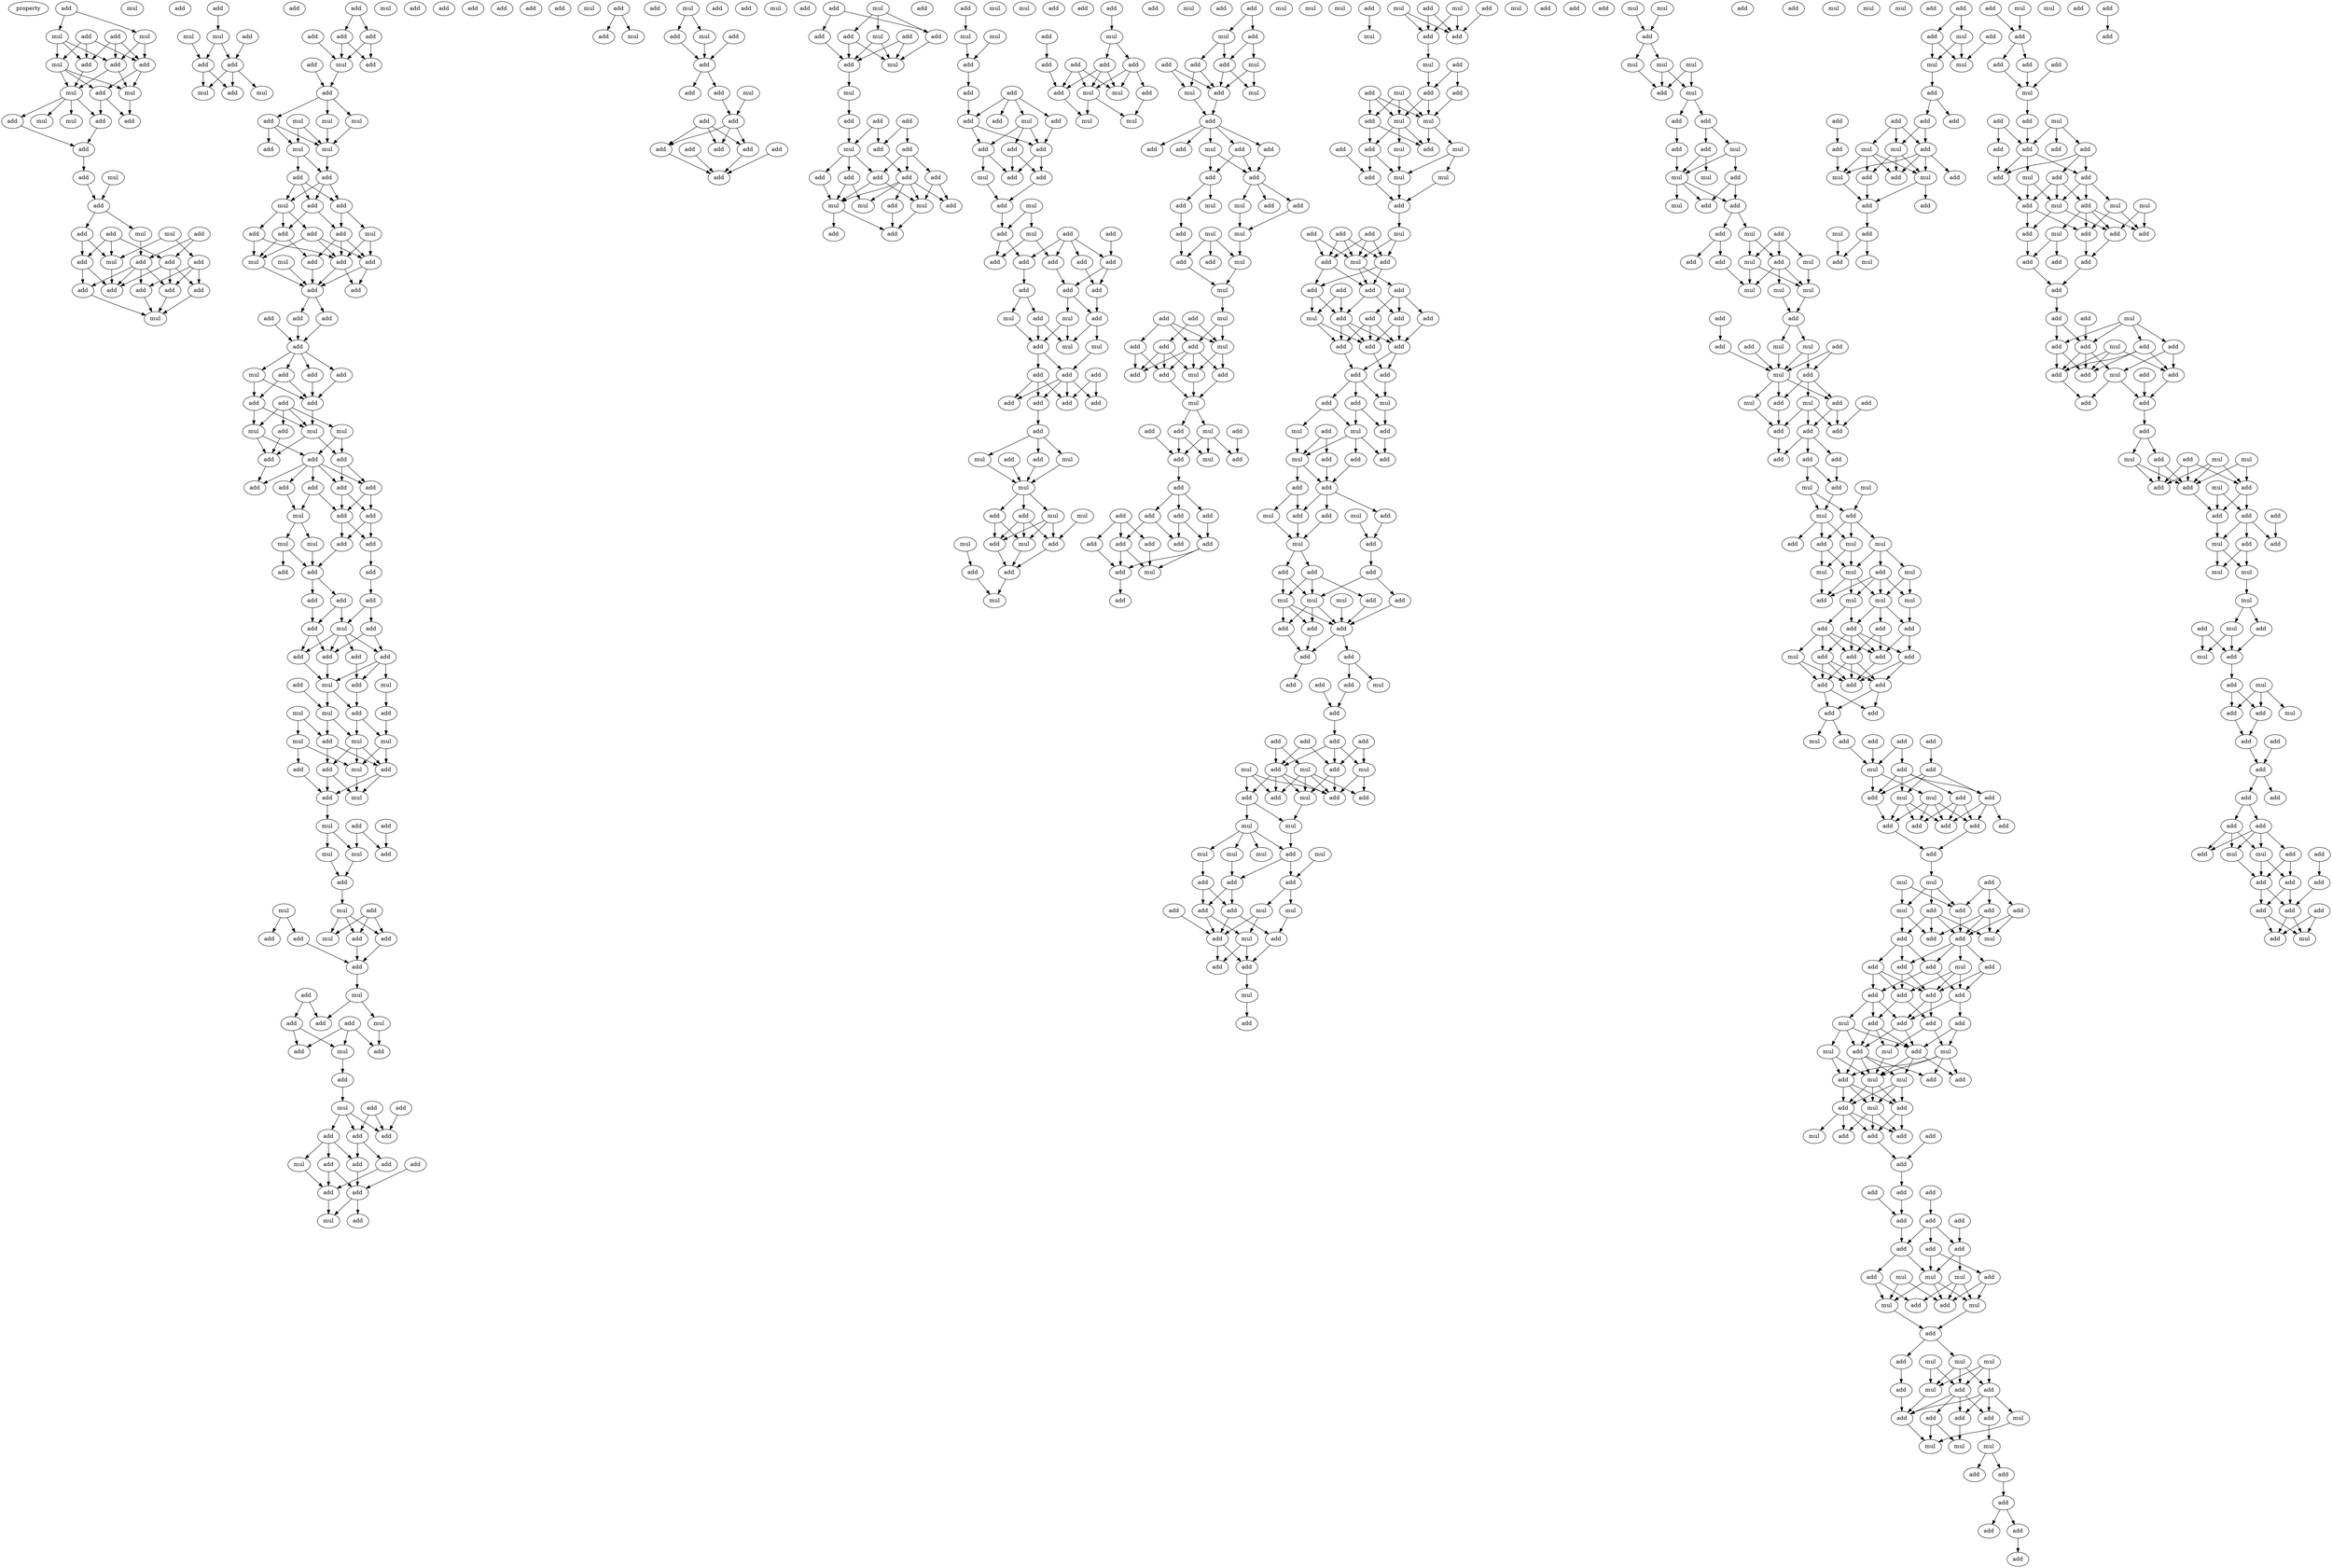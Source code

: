 digraph {
    node [fontcolor=black]
    property [mul=2,lf=1.1]
    0 [ label = add ];
    1 [ label = add ];
    2 [ label = add ];
    3 [ label = mul ];
    4 [ label = mul ];
    5 [ label = mul ];
    6 [ label = add ];
    7 [ label = add ];
    8 [ label = add ];
    9 [ label = mul ];
    10 [ label = add ];
    11 [ label = mul ];
    12 [ label = add ];
    13 [ label = add ];
    14 [ label = mul ];
    15 [ label = add ];
    16 [ label = mul ];
    17 [ label = add ];
    18 [ label = mul ];
    19 [ label = add ];
    20 [ label = mul ];
    21 [ label = add ];
    22 [ label = add ];
    23 [ label = mul ];
    24 [ label = mul ];
    25 [ label = add ];
    26 [ label = add ];
    27 [ label = add ];
    28 [ label = add ];
    29 [ label = add ];
    30 [ label = mul ];
    31 [ label = add ];
    32 [ label = add ];
    33 [ label = add ];
    34 [ label = add ];
    35 [ label = add ];
    36 [ label = add ];
    37 [ label = mul ];
    38 [ label = add ];
    39 [ label = add ];
    40 [ label = add ];
    41 [ label = add ];
    42 [ label = mul ];
    43 [ label = mul ];
    44 [ label = add ];
    45 [ label = add ];
    46 [ label = mul ];
    47 [ label = add ];
    48 [ label = mul ];
    49 [ label = add ];
    50 [ label = add ];
    51 [ label = add ];
    52 [ label = add ];
    53 [ label = mul ];
    54 [ label = add ];
    55 [ label = add ];
    56 [ label = add ];
    57 [ label = add ];
    58 [ label = mul ];
    59 [ label = mul ];
    60 [ label = mul ];
    61 [ label = mul ];
    62 [ label = mul ];
    63 [ label = add ];
    64 [ label = add ];
    65 [ label = add ];
    66 [ label = add ];
    67 [ label = mul ];
    68 [ label = add ];
    69 [ label = mul ];
    70 [ label = add ];
    71 [ label = add ];
    72 [ label = add ];
    73 [ label = add ];
    74 [ label = mul ];
    75 [ label = mul ];
    76 [ label = add ];
    77 [ label = add ];
    78 [ label = add ];
    79 [ label = add ];
    80 [ label = add ];
    81 [ label = mul ];
    82 [ label = add ];
    83 [ label = add ];
    84 [ label = add ];
    85 [ label = add ];
    86 [ label = add ];
    87 [ label = add ];
    88 [ label = add ];
    89 [ label = add ];
    90 [ label = mul ];
    91 [ label = add ];
    92 [ label = add ];
    93 [ label = add ];
    94 [ label = mul ];
    95 [ label = mul ];
    96 [ label = mul ];
    97 [ label = add ];
    98 [ label = add ];
    99 [ label = add ];
    100 [ label = add ];
    101 [ label = add ];
    102 [ label = add ];
    103 [ label = add ];
    104 [ label = add ];
    105 [ label = add ];
    106 [ label = add ];
    107 [ label = add ];
    108 [ label = add ];
    109 [ label = mul ];
    110 [ label = add ];
    111 [ label = mul ];
    112 [ label = mul ];
    113 [ label = add ];
    114 [ label = add ];
    115 [ label = add ];
    116 [ label = add ];
    117 [ label = add ];
    118 [ label = add ];
    119 [ label = add ];
    120 [ label = add ];
    121 [ label = mul ];
    122 [ label = add ];
    123 [ label = add ];
    124 [ label = add ];
    125 [ label = add ];
    126 [ label = add ];
    127 [ label = mul ];
    128 [ label = add ];
    129 [ label = mul ];
    130 [ label = add ];
    131 [ label = add ];
    132 [ label = mul ];
    133 [ label = add ];
    134 [ label = mul ];
    135 [ label = mul ];
    136 [ label = add ];
    137 [ label = mul ];
    138 [ label = mul ];
    139 [ label = mul ];
    140 [ label = add ];
    141 [ label = add ];
    142 [ label = add ];
    143 [ label = mul ];
    144 [ label = add ];
    145 [ label = add ];
    146 [ label = mul ];
    147 [ label = add ];
    148 [ label = add ];
    149 [ label = mul ];
    150 [ label = mul ];
    151 [ label = add ];
    152 [ label = add ];
    153 [ label = add ];
    154 [ label = mul ];
    155 [ label = mul ];
    156 [ label = add ];
    157 [ label = add ];
    158 [ label = add ];
    159 [ label = add ];
    160 [ label = mul ];
    161 [ label = add ];
    162 [ label = add ];
    163 [ label = mul ];
    164 [ label = add ];
    165 [ label = add ];
    166 [ label = mul ];
    167 [ label = add ];
    168 [ label = add ];
    169 [ label = add ];
    170 [ label = mul ];
    171 [ label = add ];
    172 [ label = add ];
    173 [ label = add ];
    174 [ label = mul ];
    175 [ label = add ];
    176 [ label = add ];
    177 [ label = add ];
    178 [ label = add ];
    179 [ label = add ];
    180 [ label = add ];
    181 [ label = add ];
    182 [ label = mul ];
    183 [ label = add ];
    184 [ label = add ];
    185 [ label = add ];
    186 [ label = add ];
    187 [ label = add ];
    188 [ label = add ];
    189 [ label = mul ];
    190 [ label = mul ];
    191 [ label = add ];
    192 [ label = add ];
    193 [ label = add ];
    194 [ label = mul ];
    195 [ label = mul ];
    196 [ label = mul ];
    197 [ label = add ];
    198 [ label = add ];
    199 [ label = add ];
    200 [ label = add ];
    201 [ label = add ];
    202 [ label = add ];
    203 [ label = mul ];
    204 [ label = add ];
    205 [ label = mul ];
    206 [ label = add ];
    207 [ label = add ];
    208 [ label = add ];
    209 [ label = add ];
    210 [ label = add ];
    211 [ label = add ];
    212 [ label = add ];
    213 [ label = add ];
    214 [ label = add ];
    215 [ label = mul ];
    216 [ label = add ];
    217 [ label = add ];
    218 [ label = mul ];
    219 [ label = add ];
    220 [ label = add ];
    221 [ label = add ];
    222 [ label = add ];
    223 [ label = mul ];
    224 [ label = add ];
    225 [ label = mul ];
    226 [ label = add ];
    227 [ label = add ];
    228 [ label = add ];
    229 [ label = add ];
    230 [ label = mul ];
    231 [ label = add ];
    232 [ label = add ];
    233 [ label = add ];
    234 [ label = add ];
    235 [ label = add ];
    236 [ label = add ];
    237 [ label = add ];
    238 [ label = add ];
    239 [ label = mul ];
    240 [ label = mul ];
    241 [ label = mul ];
    242 [ label = add ];
    243 [ label = add ];
    244 [ label = add ];
    245 [ label = mul ];
    246 [ label = mul ];
    247 [ label = add ];
    248 [ label = add ];
    249 [ label = add ];
    250 [ label = add ];
    251 [ label = mul ];
    252 [ label = add ];
    253 [ label = add ];
    254 [ label = add ];
    255 [ label = add ];
    256 [ label = add ];
    257 [ label = add ];
    258 [ label = add ];
    259 [ label = mul ];
    260 [ label = mul ];
    261 [ label = add ];
    262 [ label = mul ];
    263 [ label = add ];
    264 [ label = add ];
    265 [ label = add ];
    266 [ label = mul ];
    267 [ label = add ];
    268 [ label = add ];
    269 [ label = add ];
    270 [ label = add ];
    271 [ label = add ];
    272 [ label = add ];
    273 [ label = add ];
    274 [ label = add ];
    275 [ label = add ];
    276 [ label = mul ];
    277 [ label = mul ];
    278 [ label = add ];
    279 [ label = mul ];
    280 [ label = mul ];
    281 [ label = add ];
    282 [ label = mul ];
    283 [ label = add ];
    284 [ label = add ];
    285 [ label = add ];
    286 [ label = add ];
    287 [ label = add ];
    288 [ label = add ];
    289 [ label = add ];
    290 [ label = add ];
    291 [ label = mul ];
    292 [ label = add ];
    293 [ label = add ];
    294 [ label = add ];
    295 [ label = mul ];
    296 [ label = mul ];
    297 [ label = add ];
    298 [ label = add ];
    299 [ label = add ];
    300 [ label = mul ];
    301 [ label = mul ];
    302 [ label = add ];
    303 [ label = mul ];
    304 [ label = mul ];
    305 [ label = add ];
    306 [ label = add ];
    307 [ label = add ];
    308 [ label = mul ];
    309 [ label = add ];
    310 [ label = add ];
    311 [ label = mul ];
    312 [ label = add ];
    313 [ label = add ];
    314 [ label = mul ];
    315 [ label = add ];
    316 [ label = add ];
    317 [ label = add ];
    318 [ label = add ];
    319 [ label = mul ];
    320 [ label = mul ];
    321 [ label = add ];
    322 [ label = mul ];
    323 [ label = mul ];
    324 [ label = add ];
    325 [ label = add ];
    326 [ label = mul ];
    327 [ label = add ];
    328 [ label = add ];
    329 [ label = add ];
    330 [ label = mul ];
    331 [ label = add ];
    332 [ label = mul ];
    333 [ label = mul ];
    334 [ label = add ];
    335 [ label = add ];
    336 [ label = add ];
    337 [ label = add ];
    338 [ label = add ];
    339 [ label = mul ];
    340 [ label = add ];
    341 [ label = add ];
    342 [ label = add ];
    343 [ label = mul ];
    344 [ label = mul ];
    345 [ label = add ];
    346 [ label = add ];
    347 [ label = add ];
    348 [ label = mul ];
    349 [ label = mul ];
    350 [ label = add ];
    351 [ label = add ];
    352 [ label = add ];
    353 [ label = mul ];
    354 [ label = mul ];
    355 [ label = mul ];
    356 [ label = add ];
    357 [ label = mul ];
    358 [ label = add ];
    359 [ label = mul ];
    360 [ label = add ];
    361 [ label = add ];
    362 [ label = add ];
    363 [ label = mul ];
    364 [ label = add ];
    365 [ label = add ];
    366 [ label = add ];
    367 [ label = mul ];
    368 [ label = add ];
    369 [ label = mul ];
    370 [ label = add ];
    371 [ label = add ];
    372 [ label = mul ];
    373 [ label = mul ];
    374 [ label = add ];
    375 [ label = add ];
    376 [ label = add ];
    377 [ label = add ];
    378 [ label = add ];
    379 [ label = add ];
    380 [ label = add ];
    381 [ label = add ];
    382 [ label = add ];
    383 [ label = add ];
    384 [ label = add ];
    385 [ label = add ];
    386 [ label = add ];
    387 [ label = mul ];
    388 [ label = add ];
    389 [ label = mul ];
    390 [ label = add ];
    391 [ label = mul ];
    392 [ label = add ];
    393 [ label = mul ];
    394 [ label = add ];
    395 [ label = mul ];
    396 [ label = add ];
    397 [ label = mul ];
    398 [ label = add ];
    399 [ label = add ];
    400 [ label = mul ];
    401 [ label = add ];
    402 [ label = add ];
    403 [ label = add ];
    404 [ label = mul ];
    405 [ label = add ];
    406 [ label = add ];
    407 [ label = mul ];
    408 [ label = mul ];
    409 [ label = mul ];
    410 [ label = add ];
    411 [ label = mul ];
    412 [ label = add ];
    413 [ label = add ];
    414 [ label = add ];
    415 [ label = mul ];
    416 [ label = mul ];
    417 [ label = add ];
    418 [ label = add ];
    419 [ label = mul ];
    420 [ label = add ];
    421 [ label = add ];
    422 [ label = add ];
    423 [ label = add ];
    424 [ label = mul ];
    425 [ label = add ];
    426 [ label = add ];
    427 [ label = add ];
    428 [ label = add ];
    429 [ label = add ];
    430 [ label = add ];
    431 [ label = add ];
    432 [ label = mul ];
    433 [ label = add ];
    434 [ label = add ];
    435 [ label = add ];
    436 [ label = add ];
    437 [ label = add ];
    438 [ label = add ];
    439 [ label = add ];
    440 [ label = add ];
    441 [ label = mul ];
    442 [ label = add ];
    443 [ label = mul ];
    444 [ label = mul ];
    445 [ label = add ];
    446 [ label = add ];
    447 [ label = mul ];
    448 [ label = add ];
    449 [ label = add ];
    450 [ label = add ];
    451 [ label = add ];
    452 [ label = add ];
    453 [ label = add ];
    454 [ label = add ];
    455 [ label = mul ];
    456 [ label = mul ];
    457 [ label = add ];
    458 [ label = mul ];
    459 [ label = add ];
    460 [ label = add ];
    461 [ label = add ];
    462 [ label = add ];
    463 [ label = mul ];
    464 [ label = add ];
    465 [ label = mul ];
    466 [ label = mul ];
    467 [ label = add ];
    468 [ label = add ];
    469 [ label = add ];
    470 [ label = add ];
    471 [ label = add ];
    472 [ label = add ];
    473 [ label = add ];
    474 [ label = add ];
    475 [ label = add ];
    476 [ label = mul ];
    477 [ label = add ];
    478 [ label = add ];
    479 [ label = add ];
    480 [ label = add ];
    481 [ label = add ];
    482 [ label = add ];
    483 [ label = mul ];
    484 [ label = mul ];
    485 [ label = add ];
    486 [ label = add ];
    487 [ label = mul ];
    488 [ label = add ];
    489 [ label = add ];
    490 [ label = mul ];
    491 [ label = add ];
    492 [ label = add ];
    493 [ label = mul ];
    494 [ label = mul ];
    495 [ label = mul ];
    496 [ label = mul ];
    497 [ label = mul ];
    498 [ label = add ];
    499 [ label = mul ];
    500 [ label = add ];
    501 [ label = add ];
    502 [ label = add ];
    503 [ label = add ];
    504 [ label = mul ];
    505 [ label = add ];
    506 [ label = add ];
    507 [ label = mul ];
    508 [ label = add ];
    509 [ label = mul ];
    510 [ label = add ];
    511 [ label = add ];
    512 [ label = add ];
    513 [ label = mul ];
    514 [ label = mul ];
    515 [ label = mul ];
    516 [ label = add ];
    517 [ label = add ];
    518 [ label = add ];
    519 [ label = add ];
    520 [ label = mul ];
    521 [ label = mul ];
    522 [ label = mul ];
    523 [ label = add ];
    524 [ label = mul ];
    525 [ label = add ];
    526 [ label = add ];
    527 [ label = add ];
    528 [ label = mul ];
    529 [ label = add ];
    530 [ label = mul ];
    531 [ label = mul ];
    532 [ label = add ];
    533 [ label = add ];
    534 [ label = add ];
    535 [ label = mul ];
    536 [ label = mul ];
    537 [ label = add ];
    538 [ label = add ];
    539 [ label = mul ];
    540 [ label = mul ];
    541 [ label = add ];
    542 [ label = add ];
    543 [ label = add ];
    544 [ label = mul ];
    545 [ label = mul ];
    546 [ label = mul ];
    547 [ label = add ];
    548 [ label = add ];
    549 [ label = add ];
    550 [ label = mul ];
    551 [ label = mul ];
    552 [ label = add ];
    553 [ label = add ];
    554 [ label = mul ];
    555 [ label = add ];
    556 [ label = add ];
    557 [ label = mul ];
    558 [ label = add ];
    559 [ label = mul ];
    560 [ label = add ];
    561 [ label = mul ];
    562 [ label = add ];
    563 [ label = add ];
    564 [ label = add ];
    565 [ label = add ];
    566 [ label = add ];
    567 [ label = add ];
    568 [ label = mul ];
    569 [ label = add ];
    570 [ label = mul ];
    571 [ label = mul ];
    572 [ label = add ];
    573 [ label = mul ];
    574 [ label = mul ];
    575 [ label = add ];
    576 [ label = mul ];
    577 [ label = add ];
    578 [ label = mul ];
    579 [ label = mul ];
    580 [ label = mul ];
    581 [ label = add ];
    582 [ label = mul ];
    583 [ label = mul ];
    584 [ label = add ];
    585 [ label = mul ];
    586 [ label = add ];
    587 [ label = add ];
    588 [ label = add ];
    589 [ label = add ];
    590 [ label = add ];
    591 [ label = add ];
    592 [ label = add ];
    593 [ label = mul ];
    594 [ label = add ];
    595 [ label = add ];
    596 [ label = add ];
    597 [ label = add ];
    598 [ label = add ];
    599 [ label = add ];
    600 [ label = add ];
    601 [ label = add ];
    602 [ label = mul ];
    603 [ label = add ];
    604 [ label = add ];
    605 [ label = add ];
    606 [ label = mul ];
    607 [ label = add ];
    608 [ label = mul ];
    609 [ label = mul ];
    610 [ label = add ];
    611 [ label = add ];
    612 [ label = add ];
    613 [ label = add ];
    614 [ label = add ];
    615 [ label = add ];
    616 [ label = add ];
    617 [ label = add ];
    618 [ label = add ];
    619 [ label = mul ];
    620 [ label = add ];
    621 [ label = mul ];
    622 [ label = mul ];
    623 [ label = add ];
    624 [ label = add ];
    625 [ label = add ];
    626 [ label = add ];
    627 [ label = add ];
    628 [ label = add ];
    629 [ label = add ];
    630 [ label = mul ];
    631 [ label = mul ];
    632 [ label = add ];
    633 [ label = add ];
    634 [ label = add ];
    635 [ label = add ];
    636 [ label = add ];
    637 [ label = add ];
    638 [ label = add ];
    639 [ label = add ];
    640 [ label = add ];
    641 [ label = add ];
    642 [ label = mul ];
    643 [ label = add ];
    644 [ label = add ];
    645 [ label = mul ];
    646 [ label = add ];
    647 [ label = add ];
    648 [ label = mul ];
    649 [ label = mul ];
    650 [ label = mul ];
    651 [ label = mul ];
    652 [ label = add ];
    653 [ label = add ];
    654 [ label = add ];
    655 [ label = add ];
    656 [ label = mul ];
    657 [ label = add ];
    658 [ label = add ];
    659 [ label = add ];
    660 [ label = mul ];
    661 [ label = add ];
    662 [ label = add ];
    663 [ label = add ];
    664 [ label = add ];
    665 [ label = add ];
    666 [ label = add ];
    667 [ label = mul ];
    668 [ label = add ];
    669 [ label = add ];
    670 [ label = add ];
    671 [ label = add ];
    672 [ label = add ];
    673 [ label = add ];
    674 [ label = mul ];
    675 [ label = add ];
    676 [ label = mul ];
    677 [ label = mul ];
    678 [ label = add ];
    679 [ label = add ];
    680 [ label = add ];
    681 [ label = mul ];
    682 [ label = mul ];
    683 [ label = add ];
    684 [ label = mul ];
    685 [ label = mul ];
    686 [ label = add ];
    687 [ label = mul ];
    688 [ label = add ];
    689 [ label = add ];
    690 [ label = add ];
    691 [ label = mul ];
    692 [ label = mul ];
    693 [ label = add ];
    694 [ label = add ];
    695 [ label = add ];
    696 [ label = add ];
    697 [ label = mul ];
    698 [ label = mul ];
    699 [ label = mul ];
    700 [ label = add ];
    701 [ label = add ];
    702 [ label = add ];
    703 [ label = add ];
    704 [ label = add ];
    705 [ label = add ];
    706 [ label = add ];
    707 [ label = add ];
    708 [ label = add ];
    709 [ label = add ];
    710 [ label = mul ];
    711 [ label = mul ];
    712 [ label = mul ];
    713 [ label = add ];
    714 [ label = add ];
    715 [ label = add ];
    716 [ label = add ];
    717 [ label = add ];
    718 [ label = mul ];
    719 [ label = add ];
    720 [ label = add ];
    721 [ label = mul ];
    722 [ label = mul ];
    723 [ label = add ];
    724 [ label = add ];
    725 [ label = add ];
    726 [ label = mul ];
    727 [ label = add ];
    728 [ label = add ];
    729 [ label = add ];
    730 [ label = mul ];
    731 [ label = add ];
    732 [ label = mul ];
    733 [ label = add ];
    734 [ label = mul ];
    735 [ label = add ];
    736 [ label = add ];
    737 [ label = add ];
    738 [ label = mul ];
    739 [ label = add ];
    740 [ label = mul ];
    741 [ label = add ];
    742 [ label = mul ];
    743 [ label = add ];
    744 [ label = add ];
    745 [ label = add ];
    746 [ label = add ];
    747 [ label = add ];
    748 [ label = add ];
    749 [ label = mul ];
    750 [ label = add ];
    751 [ label = add ];
    752 [ label = mul ];
    753 [ label = add ];
    754 [ label = mul ];
    755 [ label = mul ];
    756 [ label = add ];
    757 [ label = add ];
    758 [ label = add ];
    759 [ label = add ];
    760 [ label = mul ];
    761 [ label = add ];
    762 [ label = add ];
    763 [ label = add ];
    764 [ label = add ];
    765 [ label = add ];
    766 [ label = mul ];
    767 [ label = add ];
    768 [ label = add ];
    769 [ label = mul ];
    770 [ label = add ];
    771 [ label = add ];
    772 [ label = add ];
    773 [ label = add ];
    774 [ label = add ];
    775 [ label = add ];
    776 [ label = add ];
    777 [ label = mul ];
    778 [ label = add ];
    779 [ label = add ];
    780 [ label = add ];
    781 [ label = add ];
    782 [ label = add ];
    783 [ label = mul ];
    784 [ label = add ];
    785 [ label = mul ];
    786 [ label = mul ];
    787 [ label = add ];
    788 [ label = add ];
    789 [ label = mul ];
    790 [ label = add ];
    791 [ label = add ];
    792 [ label = add ];
    793 [ label = add ];
    794 [ label = add ];
    795 [ label = add ];
    796 [ label = mul ];
    797 [ label = mul ];
    798 [ label = mul ];
    799 [ label = mul ];
    800 [ label = add ];
    801 [ label = add ];
    802 [ label = add ];
    803 [ label = mul ];
    804 [ label = add ];
    805 [ label = add ];
    806 [ label = add ];
    807 [ label = mul ];
    808 [ label = add ];
    809 [ label = mul ];
    810 [ label = add ];
    811 [ label = mul ];
    812 [ label = add ];
    813 [ label = add ];
    814 [ label = add ];
    815 [ label = add ];
    816 [ label = add ];
    817 [ label = add ];
    818 [ label = add ];
    819 [ label = add ];
    820 [ label = add ];
    821 [ label = add ];
    822 [ label = mul ];
    823 [ label = mul ];
    824 [ label = add ];
    825 [ label = add ];
    826 [ label = add ];
    827 [ label = add ];
    828 [ label = add ];
    829 [ label = add ];
    830 [ label = add ];
    831 [ label = mul ];
    832 [ label = add ];
    0 -> 3 [ name = 0 ];
    0 -> 4 [ name = 1 ];
    1 -> 5 [ name = 2 ];
    1 -> 7 [ name = 3 ];
    1 -> 8 [ name = 4 ];
    2 -> 6 [ name = 5 ];
    2 -> 7 [ name = 6 ];
    2 -> 8 [ name = 7 ];
    3 -> 5 [ name = 8 ];
    3 -> 6 [ name = 9 ];
    3 -> 7 [ name = 10 ];
    4 -> 6 [ name = 11 ];
    4 -> 8 [ name = 12 ];
    5 -> 9 [ name = 13 ];
    5 -> 10 [ name = 14 ];
    5 -> 11 [ name = 15 ];
    6 -> 9 [ name = 16 ];
    6 -> 11 [ name = 17 ];
    7 -> 9 [ name = 18 ];
    8 -> 10 [ name = 19 ];
    8 -> 11 [ name = 20 ];
    9 -> 12 [ name = 21 ];
    9 -> 13 [ name = 22 ];
    9 -> 14 [ name = 23 ];
    9 -> 16 [ name = 24 ];
    10 -> 13 [ name = 25 ];
    10 -> 15 [ name = 26 ];
    11 -> 15 [ name = 27 ];
    12 -> 17 [ name = 28 ];
    13 -> 17 [ name = 29 ];
    17 -> 19 [ name = 30 ];
    19 -> 21 [ name = 31 ];
    20 -> 21 [ name = 32 ];
    21 -> 22 [ name = 33 ];
    21 -> 23 [ name = 34 ];
    22 -> 27 [ name = 35 ];
    22 -> 30 [ name = 36 ];
    23 -> 29 [ name = 37 ];
    24 -> 30 [ name = 38 ];
    24 -> 31 [ name = 39 ];
    25 -> 28 [ name = 40 ];
    25 -> 29 [ name = 41 ];
    26 -> 27 [ name = 42 ];
    26 -> 28 [ name = 43 ];
    26 -> 30 [ name = 44 ];
    27 -> 34 [ name = 45 ];
    27 -> 36 [ name = 46 ];
    28 -> 33 [ name = 47 ];
    28 -> 35 [ name = 48 ];
    28 -> 36 [ name = 49 ];
    29 -> 32 [ name = 50 ];
    29 -> 34 [ name = 51 ];
    29 -> 35 [ name = 52 ];
    29 -> 36 [ name = 53 ];
    30 -> 36 [ name = 54 ];
    31 -> 32 [ name = 55 ];
    31 -> 33 [ name = 56 ];
    31 -> 35 [ name = 57 ];
    32 -> 37 [ name = 58 ];
    33 -> 37 [ name = 59 ];
    34 -> 37 [ name = 60 ];
    35 -> 37 [ name = 61 ];
    39 -> 42 [ name = 62 ];
    41 -> 45 [ name = 63 ];
    42 -> 44 [ name = 64 ];
    42 -> 45 [ name = 65 ];
    43 -> 44 [ name = 66 ];
    44 -> 47 [ name = 67 ];
    44 -> 48 [ name = 68 ];
    45 -> 46 [ name = 69 ];
    45 -> 47 [ name = 70 ];
    45 -> 48 [ name = 71 ];
    49 -> 50 [ name = 72 ];
    49 -> 51 [ name = 73 ];
    50 -> 53 [ name = 74 ];
    50 -> 54 [ name = 75 ];
    51 -> 53 [ name = 76 ];
    51 -> 54 [ name = 77 ];
    52 -> 53 [ name = 78 ];
    53 -> 56 [ name = 79 ];
    55 -> 56 [ name = 80 ];
    56 -> 57 [ name = 81 ];
    56 -> 58 [ name = 82 ];
    56 -> 59 [ name = 83 ];
    57 -> 61 [ name = 84 ];
    57 -> 62 [ name = 85 ];
    57 -> 63 [ name = 86 ];
    58 -> 61 [ name = 87 ];
    59 -> 61 [ name = 88 ];
    60 -> 61 [ name = 89 ];
    60 -> 62 [ name = 90 ];
    61 -> 65 [ name = 91 ];
    62 -> 64 [ name = 92 ];
    62 -> 65 [ name = 93 ];
    64 -> 66 [ name = 94 ];
    64 -> 67 [ name = 95 ];
    64 -> 68 [ name = 96 ];
    65 -> 66 [ name = 97 ];
    65 -> 67 [ name = 98 ];
    65 -> 68 [ name = 99 ];
    66 -> 69 [ name = 100 ];
    66 -> 70 [ name = 101 ];
    67 -> 71 [ name = 102 ];
    67 -> 72 [ name = 103 ];
    67 -> 73 [ name = 104 ];
    68 -> 70 [ name = 105 ];
    68 -> 71 [ name = 106 ];
    69 -> 76 [ name = 107 ];
    69 -> 78 [ name = 108 ];
    70 -> 76 [ name = 109 ];
    70 -> 77 [ name = 110 ];
    70 -> 78 [ name = 111 ];
    71 -> 74 [ name = 112 ];
    71 -> 77 [ name = 113 ];
    72 -> 74 [ name = 114 ];
    72 -> 76 [ name = 115 ];
    72 -> 78 [ name = 116 ];
    73 -> 74 [ name = 117 ];
    73 -> 76 [ name = 118 ];
    74 -> 79 [ name = 119 ];
    75 -> 79 [ name = 120 ];
    76 -> 79 [ name = 121 ];
    76 -> 80 [ name = 122 ];
    77 -> 79 [ name = 123 ];
    78 -> 79 [ name = 124 ];
    78 -> 80 [ name = 125 ];
    79 -> 83 [ name = 126 ];
    79 -> 84 [ name = 127 ];
    82 -> 85 [ name = 128 ];
    83 -> 85 [ name = 129 ];
    84 -> 85 [ name = 130 ];
    85 -> 86 [ name = 131 ];
    85 -> 88 [ name = 132 ];
    85 -> 89 [ name = 133 ];
    85 -> 90 [ name = 134 ];
    86 -> 91 [ name = 135 ];
    88 -> 91 [ name = 136 ];
    88 -> 92 [ name = 137 ];
    89 -> 91 [ name = 138 ];
    90 -> 91 [ name = 139 ];
    90 -> 92 [ name = 140 ];
    91 -> 96 [ name = 141 ];
    92 -> 95 [ name = 142 ];
    92 -> 96 [ name = 143 ];
    93 -> 94 [ name = 144 ];
    93 -> 95 [ name = 145 ];
    93 -> 96 [ name = 146 ];
    93 -> 97 [ name = 147 ];
    94 -> 98 [ name = 148 ];
    94 -> 100 [ name = 149 ];
    95 -> 98 [ name = 150 ];
    95 -> 101 [ name = 151 ];
    96 -> 100 [ name = 152 ];
    96 -> 101 [ name = 153 ];
    97 -> 101 [ name = 154 ];
    98 -> 102 [ name = 155 ];
    98 -> 103 [ name = 156 ];
    98 -> 104 [ name = 157 ];
    98 -> 105 [ name = 158 ];
    98 -> 106 [ name = 159 ];
    100 -> 105 [ name = 160 ];
    100 -> 106 [ name = 161 ];
    101 -> 104 [ name = 162 ];
    102 -> 108 [ name = 163 ];
    102 -> 109 [ name = 164 ];
    103 -> 109 [ name = 165 ];
    105 -> 107 [ name = 166 ];
    105 -> 108 [ name = 167 ];
    106 -> 107 [ name = 168 ];
    106 -> 108 [ name = 169 ];
    107 -> 110 [ name = 170 ];
    107 -> 113 [ name = 171 ];
    108 -> 110 [ name = 172 ];
    108 -> 113 [ name = 173 ];
    109 -> 111 [ name = 174 ];
    109 -> 112 [ name = 175 ];
    110 -> 114 [ name = 176 ];
    111 -> 115 [ name = 177 ];
    111 -> 116 [ name = 178 ];
    112 -> 115 [ name = 179 ];
    113 -> 115 [ name = 180 ];
    114 -> 119 [ name = 181 ];
    115 -> 117 [ name = 182 ];
    115 -> 118 [ name = 183 ];
    117 -> 121 [ name = 184 ];
    117 -> 122 [ name = 185 ];
    118 -> 122 [ name = 186 ];
    119 -> 120 [ name = 187 ];
    119 -> 121 [ name = 188 ];
    120 -> 123 [ name = 189 ];
    120 -> 126 [ name = 190 ];
    121 -> 123 [ name = 191 ];
    121 -> 124 [ name = 192 ];
    121 -> 125 [ name = 193 ];
    121 -> 126 [ name = 194 ];
    122 -> 125 [ name = 195 ];
    122 -> 126 [ name = 196 ];
    123 -> 127 [ name = 197 ];
    123 -> 129 [ name = 198 ];
    123 -> 130 [ name = 199 ];
    124 -> 130 [ name = 200 ];
    125 -> 127 [ name = 201 ];
    126 -> 127 [ name = 202 ];
    127 -> 132 [ name = 203 ];
    127 -> 133 [ name = 204 ];
    128 -> 132 [ name = 205 ];
    129 -> 131 [ name = 206 ];
    130 -> 133 [ name = 207 ];
    131 -> 137 [ name = 208 ];
    132 -> 136 [ name = 209 ];
    132 -> 138 [ name = 210 ];
    133 -> 137 [ name = 211 ];
    133 -> 138 [ name = 212 ];
    134 -> 135 [ name = 213 ];
    134 -> 136 [ name = 214 ];
    135 -> 139 [ name = 215 ];
    135 -> 141 [ name = 216 ];
    136 -> 140 [ name = 217 ];
    136 -> 142 [ name = 218 ];
    137 -> 139 [ name = 219 ];
    137 -> 142 [ name = 220 ];
    138 -> 139 [ name = 221 ];
    138 -> 140 [ name = 222 ];
    138 -> 142 [ name = 223 ];
    139 -> 143 [ name = 224 ];
    140 -> 143 [ name = 225 ];
    140 -> 144 [ name = 226 ];
    141 -> 144 [ name = 227 ];
    142 -> 143 [ name = 228 ];
    142 -> 144 [ name = 229 ];
    144 -> 146 [ name = 230 ];
    145 -> 150 [ name = 231 ];
    145 -> 151 [ name = 232 ];
    146 -> 149 [ name = 233 ];
    146 -> 150 [ name = 234 ];
    147 -> 151 [ name = 235 ];
    149 -> 152 [ name = 236 ];
    150 -> 152 [ name = 237 ];
    152 -> 154 [ name = 238 ];
    153 -> 156 [ name = 239 ];
    153 -> 158 [ name = 240 ];
    153 -> 160 [ name = 241 ];
    154 -> 156 [ name = 242 ];
    154 -> 158 [ name = 243 ];
    154 -> 160 [ name = 244 ];
    155 -> 157 [ name = 245 ];
    155 -> 159 [ name = 246 ];
    156 -> 161 [ name = 247 ];
    158 -> 161 [ name = 248 ];
    159 -> 161 [ name = 249 ];
    161 -> 163 [ name = 250 ];
    162 -> 164 [ name = 251 ];
    162 -> 167 [ name = 252 ];
    163 -> 164 [ name = 253 ];
    163 -> 166 [ name = 254 ];
    165 -> 168 [ name = 255 ];
    165 -> 169 [ name = 256 ];
    165 -> 170 [ name = 257 ];
    166 -> 169 [ name = 258 ];
    167 -> 168 [ name = 259 ];
    167 -> 170 [ name = 260 ];
    170 -> 171 [ name = 261 ];
    171 -> 174 [ name = 262 ];
    172 -> 176 [ name = 263 ];
    172 -> 177 [ name = 264 ];
    173 -> 176 [ name = 265 ];
    174 -> 175 [ name = 266 ];
    174 -> 176 [ name = 267 ];
    174 -> 177 [ name = 268 ];
    175 -> 179 [ name = 269 ];
    175 -> 180 [ name = 270 ];
    175 -> 182 [ name = 271 ];
    177 -> 178 [ name = 272 ];
    177 -> 180 [ name = 273 ];
    178 -> 183 [ name = 274 ];
    179 -> 183 [ name = 275 ];
    179 -> 184 [ name = 276 ];
    180 -> 184 [ name = 277 ];
    181 -> 184 [ name = 278 ];
    182 -> 183 [ name = 279 ];
    183 -> 189 [ name = 280 ];
    184 -> 188 [ name = 281 ];
    184 -> 189 [ name = 282 ];
    191 -> 193 [ name = 283 ];
    191 -> 194 [ name = 284 ];
    195 -> 196 [ name = 285 ];
    195 -> 198 [ name = 286 ];
    196 -> 200 [ name = 287 ];
    198 -> 200 [ name = 288 ];
    199 -> 200 [ name = 289 ];
    200 -> 201 [ name = 290 ];
    200 -> 202 [ name = 291 ];
    202 -> 207 [ name = 292 ];
    203 -> 207 [ name = 293 ];
    206 -> 208 [ name = 294 ];
    206 -> 210 [ name = 295 ];
    206 -> 211 [ name = 296 ];
    207 -> 208 [ name = 297 ];
    207 -> 210 [ name = 298 ];
    207 -> 211 [ name = 299 ];
    208 -> 213 [ name = 300 ];
    209 -> 213 [ name = 301 ];
    211 -> 213 [ name = 302 ];
    212 -> 213 [ name = 303 ];
    215 -> 218 [ name = 304 ];
    215 -> 219 [ name = 305 ];
    215 -> 220 [ name = 306 ];
    216 -> 220 [ name = 307 ];
    216 -> 221 [ name = 308 ];
    217 -> 223 [ name = 309 ];
    217 -> 224 [ name = 310 ];
    218 -> 223 [ name = 311 ];
    218 -> 224 [ name = 312 ];
    219 -> 223 [ name = 313 ];
    219 -> 224 [ name = 314 ];
    220 -> 223 [ name = 315 ];
    221 -> 224 [ name = 316 ];
    224 -> 225 [ name = 317 ];
    225 -> 228 [ name = 318 ];
    226 -> 229 [ name = 319 ];
    226 -> 231 [ name = 320 ];
    227 -> 230 [ name = 321 ];
    227 -> 231 [ name = 322 ];
    228 -> 230 [ name = 323 ];
    229 -> 234 [ name = 324 ];
    229 -> 235 [ name = 325 ];
    229 -> 236 [ name = 326 ];
    230 -> 232 [ name = 327 ];
    230 -> 233 [ name = 328 ];
    230 -> 236 [ name = 329 ];
    231 -> 235 [ name = 330 ];
    232 -> 241 [ name = 331 ];
    233 -> 240 [ name = 332 ];
    233 -> 241 [ name = 333 ];
    234 -> 237 [ name = 334 ];
    234 -> 239 [ name = 335 ];
    235 -> 237 [ name = 336 ];
    235 -> 238 [ name = 337 ];
    235 -> 239 [ name = 338 ];
    235 -> 240 [ name = 339 ];
    235 -> 241 [ name = 340 ];
    236 -> 239 [ name = 341 ];
    236 -> 241 [ name = 342 ];
    238 -> 243 [ name = 343 ];
    239 -> 243 [ name = 344 ];
    241 -> 242 [ name = 345 ];
    241 -> 243 [ name = 346 ];
    244 -> 245 [ name = 347 ];
    245 -> 247 [ name = 348 ];
    246 -> 247 [ name = 349 ];
    247 -> 249 [ name = 350 ];
    248 -> 250 [ name = 351 ];
    248 -> 251 [ name = 352 ];
    248 -> 252 [ name = 353 ];
    248 -> 253 [ name = 354 ];
    249 -> 250 [ name = 355 ];
    250 -> 255 [ name = 356 ];
    250 -> 256 [ name = 357 ];
    251 -> 254 [ name = 358 ];
    251 -> 255 [ name = 359 ];
    251 -> 256 [ name = 360 ];
    253 -> 256 [ name = 361 ];
    254 -> 257 [ name = 362 ];
    254 -> 258 [ name = 363 ];
    255 -> 257 [ name = 364 ];
    255 -> 260 [ name = 365 ];
    256 -> 257 [ name = 366 ];
    256 -> 258 [ name = 367 ];
    258 -> 261 [ name = 368 ];
    260 -> 261 [ name = 369 ];
    261 -> 264 [ name = 370 ];
    262 -> 264 [ name = 371 ];
    262 -> 266 [ name = 372 ];
    263 -> 271 [ name = 373 ];
    264 -> 267 [ name = 374 ];
    264 -> 270 [ name = 375 ];
    265 -> 268 [ name = 376 ];
    265 -> 269 [ name = 377 ];
    265 -> 270 [ name = 378 ];
    265 -> 271 [ name = 379 ];
    266 -> 267 [ name = 380 ];
    266 -> 269 [ name = 381 ];
    268 -> 273 [ name = 382 ];
    269 -> 272 [ name = 383 ];
    270 -> 274 [ name = 384 ];
    271 -> 272 [ name = 385 ];
    271 -> 273 [ name = 386 ];
    272 -> 275 [ name = 387 ];
    272 -> 277 [ name = 388 ];
    273 -> 275 [ name = 389 ];
    274 -> 276 [ name = 390 ];
    274 -> 278 [ name = 391 ];
    275 -> 279 [ name = 392 ];
    275 -> 282 [ name = 393 ];
    276 -> 281 [ name = 394 ];
    277 -> 279 [ name = 395 ];
    277 -> 281 [ name = 396 ];
    278 -> 279 [ name = 397 ];
    278 -> 281 [ name = 398 ];
    281 -> 283 [ name = 399 ];
    281 -> 285 [ name = 400 ];
    282 -> 285 [ name = 401 ];
    283 -> 287 [ name = 402 ];
    283 -> 288 [ name = 403 ];
    283 -> 289 [ name = 404 ];
    284 -> 286 [ name = 405 ];
    284 -> 289 [ name = 406 ];
    285 -> 286 [ name = 407 ];
    285 -> 287 [ name = 408 ];
    285 -> 288 [ name = 409 ];
    285 -> 289 [ name = 410 ];
    288 -> 290 [ name = 411 ];
    290 -> 291 [ name = 412 ];
    290 -> 294 [ name = 413 ];
    290 -> 295 [ name = 414 ];
    291 -> 296 [ name = 415 ];
    292 -> 296 [ name = 416 ];
    294 -> 296 [ name = 417 ];
    295 -> 296 [ name = 418 ];
    296 -> 297 [ name = 419 ];
    296 -> 299 [ name = 420 ];
    296 -> 300 [ name = 421 ];
    297 -> 302 [ name = 422 ];
    297 -> 304 [ name = 423 ];
    299 -> 302 [ name = 424 ];
    299 -> 304 [ name = 425 ];
    299 -> 305 [ name = 426 ];
    300 -> 302 [ name = 427 ];
    300 -> 304 [ name = 428 ];
    300 -> 305 [ name = 429 ];
    301 -> 305 [ name = 430 ];
    302 -> 307 [ name = 431 ];
    303 -> 306 [ name = 432 ];
    304 -> 307 [ name = 433 ];
    305 -> 307 [ name = 434 ];
    306 -> 308 [ name = 435 ];
    307 -> 308 [ name = 436 ];
    309 -> 311 [ name = 437 ];
    311 -> 313 [ name = 438 ];
    311 -> 317 [ name = 439 ];
    312 -> 316 [ name = 440 ];
    313 -> 319 [ name = 441 ];
    313 -> 320 [ name = 442 ];
    313 -> 321 [ name = 443 ];
    315 -> 318 [ name = 444 ];
    315 -> 319 [ name = 445 ];
    315 -> 320 [ name = 446 ];
    316 -> 318 [ name = 447 ];
    317 -> 318 [ name = 448 ];
    317 -> 319 [ name = 449 ];
    317 -> 320 [ name = 450 ];
    318 -> 323 [ name = 451 ];
    320 -> 322 [ name = 452 ];
    320 -> 323 [ name = 453 ];
    321 -> 322 [ name = 454 ];
    325 -> 326 [ name = 455 ];
    325 -> 327 [ name = 456 ];
    326 -> 328 [ name = 457 ];
    326 -> 331 [ name = 458 ];
    327 -> 330 [ name = 459 ];
    327 -> 331 [ name = 460 ];
    328 -> 333 [ name = 461 ];
    328 -> 334 [ name = 462 ];
    329 -> 333 [ name = 463 ];
    329 -> 334 [ name = 464 ];
    330 -> 332 [ name = 465 ];
    330 -> 334 [ name = 466 ];
    331 -> 332 [ name = 467 ];
    331 -> 334 [ name = 468 ];
    333 -> 335 [ name = 469 ];
    334 -> 335 [ name = 470 ];
    335 -> 336 [ name = 471 ];
    335 -> 337 [ name = 472 ];
    335 -> 338 [ name = 473 ];
    335 -> 339 [ name = 474 ];
    335 -> 340 [ name = 475 ];
    338 -> 341 [ name = 476 ];
    338 -> 342 [ name = 477 ];
    339 -> 341 [ name = 478 ];
    339 -> 342 [ name = 479 ];
    340 -> 342 [ name = 480 ];
    341 -> 343 [ name = 481 ];
    341 -> 346 [ name = 482 ];
    342 -> 344 [ name = 483 ];
    342 -> 345 [ name = 484 ];
    342 -> 347 [ name = 485 ];
    344 -> 349 [ name = 486 ];
    346 -> 350 [ name = 487 ];
    347 -> 349 [ name = 488 ];
    348 -> 351 [ name = 489 ];
    348 -> 352 [ name = 490 ];
    348 -> 353 [ name = 491 ];
    349 -> 353 [ name = 492 ];
    350 -> 351 [ name = 493 ];
    351 -> 354 [ name = 494 ];
    353 -> 354 [ name = 495 ];
    354 -> 355 [ name = 496 ];
    355 -> 359 [ name = 497 ];
    355 -> 361 [ name = 498 ];
    356 -> 359 [ name = 499 ];
    356 -> 360 [ name = 500 ];
    358 -> 359 [ name = 501 ];
    358 -> 361 [ name = 502 ];
    358 -> 362 [ name = 503 ];
    359 -> 363 [ name = 504 ];
    359 -> 366 [ name = 505 ];
    360 -> 363 [ name = 506 ];
    360 -> 364 [ name = 507 ];
    360 -> 365 [ name = 508 ];
    361 -> 363 [ name = 509 ];
    361 -> 364 [ name = 510 ];
    361 -> 365 [ name = 511 ];
    361 -> 366 [ name = 512 ];
    362 -> 364 [ name = 513 ];
    362 -> 365 [ name = 514 ];
    363 -> 367 [ name = 515 ];
    364 -> 367 [ name = 516 ];
    366 -> 367 [ name = 517 ];
    367 -> 368 [ name = 518 ];
    367 -> 369 [ name = 519 ];
    368 -> 373 [ name = 520 ];
    368 -> 375 [ name = 521 ];
    369 -> 373 [ name = 522 ];
    369 -> 374 [ name = 523 ];
    369 -> 375 [ name = 524 ];
    370 -> 374 [ name = 525 ];
    371 -> 375 [ name = 526 ];
    375 -> 376 [ name = 527 ];
    376 -> 378 [ name = 528 ];
    376 -> 379 [ name = 529 ];
    376 -> 380 [ name = 530 ];
    377 -> 381 [ name = 531 ];
    377 -> 382 [ name = 532 ];
    377 -> 383 [ name = 533 ];
    378 -> 384 [ name = 534 ];
    379 -> 382 [ name = 535 ];
    379 -> 385 [ name = 536 ];
    380 -> 384 [ name = 537 ];
    380 -> 385 [ name = 538 ];
    381 -> 387 [ name = 539 ];
    382 -> 386 [ name = 540 ];
    382 -> 387 [ name = 541 ];
    383 -> 386 [ name = 542 ];
    384 -> 386 [ name = 543 ];
    384 -> 387 [ name = 544 ];
    386 -> 388 [ name = 545 ];
    390 -> 391 [ name = 546 ];
    392 -> 396 [ name = 547 ];
    392 -> 398 [ name = 548 ];
    393 -> 396 [ name = 549 ];
    393 -> 398 [ name = 550 ];
    394 -> 398 [ name = 551 ];
    395 -> 396 [ name = 552 ];
    395 -> 398 [ name = 553 ];
    396 -> 400 [ name = 554 ];
    399 -> 402 [ name = 555 ];
    399 -> 405 [ name = 556 ];
    400 -> 402 [ name = 557 ];
    402 -> 407 [ name = 558 ];
    402 -> 408 [ name = 559 ];
    403 -> 406 [ name = 560 ];
    403 -> 407 [ name = 561 ];
    403 -> 408 [ name = 562 ];
    404 -> 406 [ name = 563 ];
    404 -> 407 [ name = 564 ];
    404 -> 408 [ name = 565 ];
    405 -> 407 [ name = 566 ];
    406 -> 410 [ name = 567 ];
    406 -> 412 [ name = 568 ];
    407 -> 409 [ name = 569 ];
    407 -> 412 [ name = 570 ];
    408 -> 410 [ name = 571 ];
    408 -> 411 [ name = 572 ];
    408 -> 412 [ name = 573 ];
    409 -> 415 [ name = 574 ];
    409 -> 416 [ name = 575 ];
    410 -> 414 [ name = 576 ];
    410 -> 416 [ name = 577 ];
    411 -> 416 [ name = 578 ];
    413 -> 414 [ name = 579 ];
    414 -> 417 [ name = 580 ];
    415 -> 417 [ name = 581 ];
    416 -> 417 [ name = 582 ];
    417 -> 419 [ name = 583 ];
    418 -> 422 [ name = 584 ];
    418 -> 423 [ name = 585 ];
    418 -> 424 [ name = 586 ];
    419 -> 423 [ name = 587 ];
    419 -> 424 [ name = 588 ];
    420 -> 422 [ name = 589 ];
    420 -> 424 [ name = 590 ];
    421 -> 422 [ name = 591 ];
    421 -> 423 [ name = 592 ];
    421 -> 424 [ name = 593 ];
    422 -> 426 [ name = 594 ];
    422 -> 428 [ name = 595 ];
    423 -> 426 [ name = 596 ];
    423 -> 428 [ name = 597 ];
    424 -> 426 [ name = 598 ];
    424 -> 427 [ name = 599 ];
    425 -> 431 [ name = 600 ];
    425 -> 432 [ name = 601 ];
    426 -> 429 [ name = 602 ];
    426 -> 431 [ name = 603 ];
    427 -> 429 [ name = 604 ];
    427 -> 430 [ name = 605 ];
    427 -> 433 [ name = 606 ];
    428 -> 431 [ name = 607 ];
    428 -> 432 [ name = 608 ];
    429 -> 434 [ name = 609 ];
    429 -> 437 [ name = 610 ];
    430 -> 434 [ name = 611 ];
    431 -> 434 [ name = 612 ];
    431 -> 436 [ name = 613 ];
    431 -> 437 [ name = 614 ];
    432 -> 436 [ name = 615 ];
    432 -> 437 [ name = 616 ];
    433 -> 434 [ name = 617 ];
    433 -> 436 [ name = 618 ];
    433 -> 437 [ name = 619 ];
    434 -> 438 [ name = 620 ];
    434 -> 439 [ name = 621 ];
    436 -> 439 [ name = 622 ];
    437 -> 438 [ name = 623 ];
    438 -> 441 [ name = 624 ];
    439 -> 440 [ name = 625 ];
    439 -> 441 [ name = 626 ];
    439 -> 442 [ name = 627 ];
    440 -> 443 [ name = 628 ];
    440 -> 444 [ name = 629 ];
    441 -> 445 [ name = 630 ];
    442 -> 444 [ name = 631 ];
    442 -> 445 [ name = 632 ];
    443 -> 447 [ name = 633 ];
    444 -> 447 [ name = 634 ];
    444 -> 449 [ name = 635 ];
    444 -> 450 [ name = 636 ];
    445 -> 449 [ name = 637 ];
    446 -> 447 [ name = 638 ];
    446 -> 448 [ name = 639 ];
    447 -> 451 [ name = 640 ];
    447 -> 452 [ name = 641 ];
    448 -> 452 [ name = 642 ];
    450 -> 452 [ name = 643 ];
    451 -> 454 [ name = 644 ];
    451 -> 456 [ name = 645 ];
    452 -> 453 [ name = 646 ];
    452 -> 454 [ name = 647 ];
    452 -> 457 [ name = 648 ];
    453 -> 459 [ name = 649 ];
    454 -> 458 [ name = 650 ];
    455 -> 459 [ name = 651 ];
    456 -> 458 [ name = 652 ];
    457 -> 458 [ name = 653 ];
    458 -> 460 [ name = 654 ];
    458 -> 462 [ name = 655 ];
    459 -> 461 [ name = 656 ];
    460 -> 463 [ name = 657 ];
    460 -> 464 [ name = 658 ];
    460 -> 466 [ name = 659 ];
    461 -> 463 [ name = 660 ];
    461 -> 467 [ name = 661 ];
    462 -> 463 [ name = 662 ];
    462 -> 466 [ name = 663 ];
    463 -> 468 [ name = 664 ];
    463 -> 469 [ name = 665 ];
    463 -> 470 [ name = 666 ];
    464 -> 470 [ name = 667 ];
    465 -> 470 [ name = 668 ];
    466 -> 468 [ name = 669 ];
    466 -> 469 [ name = 670 ];
    466 -> 470 [ name = 671 ];
    467 -> 470 [ name = 672 ];
    468 -> 472 [ name = 673 ];
    469 -> 472 [ name = 674 ];
    470 -> 471 [ name = 675 ];
    470 -> 472 [ name = 676 ];
    471 -> 475 [ name = 677 ];
    471 -> 476 [ name = 678 ];
    472 -> 473 [ name = 679 ];
    474 -> 478 [ name = 680 ];
    475 -> 478 [ name = 681 ];
    478 -> 480 [ name = 682 ];
    479 -> 483 [ name = 683 ];
    479 -> 485 [ name = 684 ];
    480 -> 484 [ name = 685 ];
    480 -> 485 [ name = 686 ];
    480 -> 486 [ name = 687 ];
    481 -> 484 [ name = 688 ];
    481 -> 486 [ name = 689 ];
    482 -> 485 [ name = 690 ];
    482 -> 486 [ name = 691 ];
    483 -> 489 [ name = 692 ];
    483 -> 490 [ name = 693 ];
    483 -> 491 [ name = 694 ];
    483 -> 492 [ name = 695 ];
    484 -> 489 [ name = 696 ];
    484 -> 492 [ name = 697 ];
    485 -> 488 [ name = 698 ];
    485 -> 489 [ name = 699 ];
    485 -> 490 [ name = 700 ];
    485 -> 491 [ name = 701 ];
    486 -> 489 [ name = 702 ];
    486 -> 490 [ name = 703 ];
    487 -> 488 [ name = 704 ];
    487 -> 489 [ name = 705 ];
    487 -> 491 [ name = 706 ];
    488 -> 493 [ name = 707 ];
    488 -> 494 [ name = 708 ];
    490 -> 493 [ name = 709 ];
    493 -> 498 [ name = 710 ];
    494 -> 495 [ name = 711 ];
    494 -> 497 [ name = 712 ];
    494 -> 498 [ name = 713 ];
    494 -> 499 [ name = 714 ];
    495 -> 502 [ name = 715 ];
    496 -> 501 [ name = 716 ];
    498 -> 500 [ name = 717 ];
    498 -> 501 [ name = 718 ];
    499 -> 500 [ name = 719 ];
    500 -> 505 [ name = 720 ];
    500 -> 506 [ name = 721 ];
    501 -> 504 [ name = 722 ];
    501 -> 507 [ name = 723 ];
    502 -> 505 [ name = 724 ];
    502 -> 506 [ name = 725 ];
    503 -> 508 [ name = 726 ];
    504 -> 510 [ name = 727 ];
    505 -> 508 [ name = 728 ];
    505 -> 509 [ name = 729 ];
    506 -> 508 [ name = 730 ];
    506 -> 510 [ name = 731 ];
    507 -> 508 [ name = 732 ];
    507 -> 509 [ name = 733 ];
    508 -> 511 [ name = 734 ];
    508 -> 512 [ name = 735 ];
    509 -> 511 [ name = 736 ];
    509 -> 512 [ name = 737 ];
    510 -> 512 [ name = 738 ];
    512 -> 513 [ name = 739 ];
    513 -> 517 [ name = 740 ];
    514 -> 519 [ name = 741 ];
    515 -> 519 [ name = 742 ];
    519 -> 521 [ name = 743 ];
    519 -> 522 [ name = 744 ];
    520 -> 523 [ name = 745 ];
    520 -> 524 [ name = 746 ];
    521 -> 523 [ name = 747 ];
    522 -> 523 [ name = 748 ];
    522 -> 524 [ name = 749 ];
    524 -> 525 [ name = 750 ];
    524 -> 526 [ name = 751 ];
    525 -> 527 [ name = 752 ];
    526 -> 528 [ name = 753 ];
    526 -> 529 [ name = 754 ];
    527 -> 531 [ name = 755 ];
    528 -> 531 [ name = 756 ];
    528 -> 532 [ name = 757 ];
    529 -> 530 [ name = 758 ];
    529 -> 531 [ name = 759 ];
    531 -> 533 [ name = 760 ];
    531 -> 534 [ name = 761 ];
    531 -> 535 [ name = 762 ];
    532 -> 533 [ name = 763 ];
    532 -> 534 [ name = 764 ];
    534 -> 536 [ name = 765 ];
    534 -> 537 [ name = 766 ];
    536 -> 539 [ name = 767 ];
    536 -> 542 [ name = 768 ];
    537 -> 541 [ name = 769 ];
    537 -> 543 [ name = 770 ];
    538 -> 539 [ name = 771 ];
    538 -> 540 [ name = 772 ];
    538 -> 542 [ name = 773 ];
    539 -> 545 [ name = 774 ];
    539 -> 546 [ name = 775 ];
    540 -> 546 [ name = 776 ];
    542 -> 544 [ name = 777 ];
    542 -> 545 [ name = 778 ];
    542 -> 546 [ name = 779 ];
    543 -> 545 [ name = 780 ];
    544 -> 547 [ name = 781 ];
    546 -> 547 [ name = 782 ];
    547 -> 550 [ name = 783 ];
    547 -> 551 [ name = 784 ];
    548 -> 553 [ name = 785 ];
    549 -> 554 [ name = 786 ];
    549 -> 555 [ name = 787 ];
    550 -> 554 [ name = 788 ];
    550 -> 555 [ name = 789 ];
    551 -> 554 [ name = 790 ];
    552 -> 554 [ name = 791 ];
    553 -> 554 [ name = 792 ];
    554 -> 557 [ name = 793 ];
    554 -> 558 [ name = 794 ];
    554 -> 560 [ name = 795 ];
    555 -> 558 [ name = 796 ];
    555 -> 559 [ name = 797 ];
    555 -> 560 [ name = 798 ];
    556 -> 564 [ name = 799 ];
    557 -> 563 [ name = 800 ];
    558 -> 563 [ name = 801 ];
    559 -> 562 [ name = 802 ];
    559 -> 563 [ name = 803 ];
    559 -> 564 [ name = 804 ];
    560 -> 562 [ name = 805 ];
    560 -> 564 [ name = 806 ];
    562 -> 565 [ name = 807 ];
    562 -> 566 [ name = 808 ];
    562 -> 567 [ name = 809 ];
    563 -> 565 [ name = 810 ];
    566 -> 569 [ name = 811 ];
    567 -> 569 [ name = 812 ];
    567 -> 570 [ name = 813 ];
    568 -> 572 [ name = 814 ];
    569 -> 573 [ name = 815 ];
    570 -> 572 [ name = 816 ];
    570 -> 573 [ name = 817 ];
    572 -> 574 [ name = 818 ];
    572 -> 576 [ name = 819 ];
    572 -> 577 [ name = 820 ];
    573 -> 574 [ name = 821 ];
    573 -> 575 [ name = 822 ];
    573 -> 577 [ name = 823 ];
    574 -> 579 [ name = 824 ];
    574 -> 580 [ name = 825 ];
    576 -> 578 [ name = 826 ];
    576 -> 579 [ name = 827 ];
    576 -> 581 [ name = 828 ];
    577 -> 579 [ name = 829 ];
    577 -> 580 [ name = 830 ];
    578 -> 582 [ name = 831 ];
    578 -> 585 [ name = 832 ];
    579 -> 583 [ name = 833 ];
    579 -> 584 [ name = 834 ];
    579 -> 585 [ name = 835 ];
    580 -> 584 [ name = 836 ];
    581 -> 582 [ name = 837 ];
    581 -> 583 [ name = 838 ];
    581 -> 584 [ name = 839 ];
    581 -> 585 [ name = 840 ];
    582 -> 588 [ name = 841 ];
    583 -> 586 [ name = 842 ];
    583 -> 587 [ name = 843 ];
    585 -> 587 [ name = 844 ];
    585 -> 588 [ name = 845 ];
    585 -> 589 [ name = 846 ];
    586 -> 590 [ name = 847 ];
    586 -> 591 [ name = 848 ];
    586 -> 592 [ name = 849 ];
    586 -> 593 [ name = 850 ];
    587 -> 590 [ name = 851 ];
    587 -> 591 [ name = 852 ];
    587 -> 592 [ name = 853 ];
    587 -> 594 [ name = 854 ];
    588 -> 591 [ name = 855 ];
    588 -> 594 [ name = 856 ];
    589 -> 591 [ name = 857 ];
    589 -> 592 [ name = 858 ];
    590 -> 595 [ name = 859 ];
    590 -> 596 [ name = 860 ];
    590 -> 597 [ name = 861 ];
    591 -> 595 [ name = 862 ];
    592 -> 595 [ name = 863 ];
    592 -> 596 [ name = 864 ];
    592 -> 597 [ name = 865 ];
    593 -> 595 [ name = 866 ];
    593 -> 597 [ name = 867 ];
    594 -> 595 [ name = 868 ];
    594 -> 596 [ name = 869 ];
    596 -> 598 [ name = 870 ];
    596 -> 599 [ name = 871 ];
    597 -> 598 [ name = 872 ];
    597 -> 599 [ name = 873 ];
    599 -> 602 [ name = 874 ];
    599 -> 604 [ name = 875 ];
    600 -> 606 [ name = 876 ];
    601 -> 605 [ name = 877 ];
    601 -> 606 [ name = 878 ];
    603 -> 607 [ name = 879 ];
    604 -> 606 [ name = 880 ];
    605 -> 609 [ name = 881 ];
    605 -> 610 [ name = 882 ];
    605 -> 611 [ name = 883 ];
    605 -> 612 [ name = 884 ];
    606 -> 608 [ name = 885 ];
    606 -> 611 [ name = 886 ];
    607 -> 609 [ name = 887 ];
    607 -> 611 [ name = 888 ];
    607 -> 612 [ name = 889 ];
    608 -> 613 [ name = 890 ];
    608 -> 614 [ name = 891 ];
    608 -> 615 [ name = 892 ];
    608 -> 616 [ name = 893 ];
    609 -> 613 [ name = 894 ];
    609 -> 614 [ name = 895 ];
    609 -> 616 [ name = 896 ];
    610 -> 614 [ name = 897 ];
    610 -> 615 [ name = 898 ];
    610 -> 616 [ name = 899 ];
    611 -> 613 [ name = 900 ];
    612 -> 614 [ name = 901 ];
    612 -> 615 [ name = 902 ];
    612 -> 617 [ name = 903 ];
    613 -> 618 [ name = 904 ];
    615 -> 618 [ name = 905 ];
    618 -> 621 [ name = 906 ];
    619 -> 622 [ name = 907 ];
    619 -> 624 [ name = 908 ];
    620 -> 623 [ name = 909 ];
    620 -> 624 [ name = 910 ];
    620 -> 626 [ name = 911 ];
    621 -> 622 [ name = 912 ];
    621 -> 624 [ name = 913 ];
    621 -> 625 [ name = 914 ];
    622 -> 627 [ name = 915 ];
    622 -> 628 [ name = 916 ];
    623 -> 629 [ name = 917 ];
    623 -> 630 [ name = 918 ];
    624 -> 629 [ name = 919 ];
    625 -> 627 [ name = 920 ];
    625 -> 628 [ name = 921 ];
    625 -> 629 [ name = 922 ];
    625 -> 630 [ name = 923 ];
    626 -> 628 [ name = 924 ];
    626 -> 629 [ name = 925 ];
    626 -> 630 [ name = 926 ];
    627 -> 632 [ name = 927 ];
    627 -> 633 [ name = 928 ];
    627 -> 634 [ name = 929 ];
    629 -> 631 [ name = 930 ];
    629 -> 633 [ name = 931 ];
    629 -> 634 [ name = 932 ];
    629 -> 635 [ name = 933 ];
    631 -> 636 [ name = 934 ];
    631 -> 637 [ name = 935 ];
    631 -> 638 [ name = 936 ];
    632 -> 636 [ name = 937 ];
    632 -> 637 [ name = 938 ];
    632 -> 639 [ name = 939 ];
    633 -> 638 [ name = 940 ];
    633 -> 639 [ name = 941 ];
    634 -> 636 [ name = 942 ];
    634 -> 637 [ name = 943 ];
    635 -> 636 [ name = 944 ];
    635 -> 638 [ name = 945 ];
    636 -> 643 [ name = 946 ];
    636 -> 644 [ name = 947 ];
    637 -> 641 [ name = 948 ];
    637 -> 644 [ name = 949 ];
    638 -> 640 [ name = 950 ];
    638 -> 643 [ name = 951 ];
    639 -> 641 [ name = 952 ];
    639 -> 642 [ name = 953 ];
    639 -> 643 [ name = 954 ];
    640 -> 646 [ name = 955 ];
    640 -> 648 [ name = 956 ];
    641 -> 645 [ name = 957 ];
    641 -> 646 [ name = 958 ];
    641 -> 647 [ name = 959 ];
    642 -> 646 [ name = 960 ];
    642 -> 647 [ name = 961 ];
    642 -> 649 [ name = 962 ];
    643 -> 646 [ name = 963 ];
    643 -> 647 [ name = 964 ];
    644 -> 645 [ name = 965 ];
    644 -> 648 [ name = 966 ];
    645 -> 651 [ name = 967 ];
    646 -> 650 [ name = 968 ];
    646 -> 651 [ name = 969 ];
    646 -> 653 [ name = 970 ];
    647 -> 650 [ name = 971 ];
    647 -> 651 [ name = 972 ];
    647 -> 652 [ name = 973 ];
    647 -> 654 [ name = 974 ];
    648 -> 651 [ name = 975 ];
    648 -> 652 [ name = 976 ];
    648 -> 653 [ name = 977 ];
    648 -> 654 [ name = 978 ];
    649 -> 651 [ name = 979 ];
    649 -> 654 [ name = 980 ];
    650 -> 655 [ name = 981 ];
    650 -> 656 [ name = 982 ];
    650 -> 657 [ name = 983 ];
    651 -> 655 [ name = 984 ];
    651 -> 656 [ name = 985 ];
    651 -> 657 [ name = 986 ];
    654 -> 655 [ name = 987 ];
    654 -> 656 [ name = 988 ];
    654 -> 657 [ name = 989 ];
    655 -> 658 [ name = 990 ];
    655 -> 661 [ name = 991 ];
    656 -> 658 [ name = 992 ];
    656 -> 659 [ name = 993 ];
    656 -> 661 [ name = 994 ];
    657 -> 658 [ name = 995 ];
    657 -> 659 [ name = 996 ];
    657 -> 660 [ name = 997 ];
    657 -> 661 [ name = 998 ];
    658 -> 663 [ name = 999 ];
    662 -> 663 [ name = 1000 ];
    663 -> 665 [ name = 1001 ];
    664 -> 668 [ name = 1002 ];
    665 -> 668 [ name = 1003 ];
    666 -> 669 [ name = 1004 ];
    668 -> 672 [ name = 1005 ];
    669 -> 671 [ name = 1006 ];
    669 -> 672 [ name = 1007 ];
    669 -> 673 [ name = 1008 ];
    670 -> 671 [ name = 1009 ];
    671 -> 676 [ name = 1010 ];
    671 -> 677 [ name = 1011 ];
    672 -> 675 [ name = 1012 ];
    672 -> 677 [ name = 1013 ];
    673 -> 677 [ name = 1014 ];
    673 -> 678 [ name = 1015 ];
    674 -> 679 [ name = 1016 ];
    674 -> 682 [ name = 1017 ];
    675 -> 680 [ name = 1018 ];
    675 -> 682 [ name = 1019 ];
    676 -> 679 [ name = 1020 ];
    676 -> 680 [ name = 1021 ];
    676 -> 681 [ name = 1022 ];
    677 -> 679 [ name = 1023 ];
    677 -> 681 [ name = 1024 ];
    677 -> 682 [ name = 1025 ];
    678 -> 679 [ name = 1026 ];
    678 -> 681 [ name = 1027 ];
    681 -> 683 [ name = 1028 ];
    682 -> 683 [ name = 1029 ];
    683 -> 686 [ name = 1030 ];
    683 -> 687 [ name = 1031 ];
    684 -> 690 [ name = 1032 ];
    684 -> 691 [ name = 1033 ];
    685 -> 688 [ name = 1034 ];
    685 -> 690 [ name = 1035 ];
    685 -> 691 [ name = 1036 ];
    686 -> 689 [ name = 1037 ];
    687 -> 688 [ name = 1038 ];
    687 -> 690 [ name = 1039 ];
    687 -> 691 [ name = 1040 ];
    688 -> 692 [ name = 1041 ];
    688 -> 694 [ name = 1042 ];
    688 -> 695 [ name = 1043 ];
    688 -> 696 [ name = 1044 ];
    689 -> 695 [ name = 1045 ];
    690 -> 693 [ name = 1046 ];
    690 -> 694 [ name = 1047 ];
    690 -> 695 [ name = 1048 ];
    690 -> 696 [ name = 1049 ];
    691 -> 695 [ name = 1050 ];
    692 -> 697 [ name = 1051 ];
    693 -> 697 [ name = 1052 ];
    693 -> 699 [ name = 1053 ];
    694 -> 699 [ name = 1054 ];
    695 -> 697 [ name = 1055 ];
    696 -> 698 [ name = 1056 ];
    698 -> 700 [ name = 1057 ];
    698 -> 702 [ name = 1058 ];
    702 -> 703 [ name = 1059 ];
    703 -> 704 [ name = 1060 ];
    703 -> 705 [ name = 1061 ];
    705 -> 706 [ name = 1062 ];
    707 -> 708 [ name = 1063 ];
    707 -> 710 [ name = 1064 ];
    708 -> 711 [ name = 1065 ];
    708 -> 712 [ name = 1066 ];
    709 -> 712 [ name = 1067 ];
    710 -> 711 [ name = 1068 ];
    710 -> 712 [ name = 1069 ];
    711 -> 713 [ name = 1070 ];
    713 -> 716 [ name = 1071 ];
    713 -> 717 [ name = 1072 ];
    714 -> 718 [ name = 1073 ];
    714 -> 719 [ name = 1074 ];
    714 -> 721 [ name = 1075 ];
    715 -> 720 [ name = 1076 ];
    716 -> 719 [ name = 1077 ];
    716 -> 721 [ name = 1078 ];
    718 -> 722 [ name = 1079 ];
    718 -> 723 [ name = 1080 ];
    718 -> 724 [ name = 1081 ];
    718 -> 726 [ name = 1082 ];
    719 -> 722 [ name = 1083 ];
    719 -> 724 [ name = 1084 ];
    719 -> 725 [ name = 1085 ];
    719 -> 726 [ name = 1086 ];
    720 -> 722 [ name = 1087 ];
    721 -> 723 [ name = 1088 ];
    721 -> 724 [ name = 1089 ];
    721 -> 726 [ name = 1090 ];
    722 -> 728 [ name = 1091 ];
    723 -> 728 [ name = 1092 ];
    726 -> 727 [ name = 1093 ];
    726 -> 728 [ name = 1094 ];
    728 -> 729 [ name = 1095 ];
    729 -> 733 [ name = 1096 ];
    729 -> 734 [ name = 1097 ];
    730 -> 733 [ name = 1098 ];
    731 -> 735 [ name = 1099 ];
    732 -> 735 [ name = 1100 ];
    735 -> 737 [ name = 1101 ];
    735 -> 739 [ name = 1102 ];
    736 -> 740 [ name = 1103 ];
    737 -> 740 [ name = 1104 ];
    739 -> 740 [ name = 1105 ];
    740 -> 741 [ name = 1106 ];
    741 -> 747 [ name = 1107 ];
    742 -> 745 [ name = 1108 ];
    742 -> 746 [ name = 1109 ];
    742 -> 747 [ name = 1110 ];
    743 -> 744 [ name = 1111 ];
    743 -> 747 [ name = 1112 ];
    744 -> 750 [ name = 1113 ];
    746 -> 748 [ name = 1114 ];
    746 -> 750 [ name = 1115 ];
    746 -> 751 [ name = 1116 ];
    747 -> 749 [ name = 1117 ];
    747 -> 750 [ name = 1118 ];
    747 -> 751 [ name = 1119 ];
    748 -> 753 [ name = 1120 ];
    748 -> 755 [ name = 1121 ];
    748 -> 756 [ name = 1122 ];
    749 -> 753 [ name = 1123 ];
    749 -> 755 [ name = 1124 ];
    750 -> 753 [ name = 1125 ];
    751 -> 752 [ name = 1126 ];
    751 -> 755 [ name = 1127 ];
    751 -> 756 [ name = 1128 ];
    752 -> 758 [ name = 1129 ];
    752 -> 759 [ name = 1130 ];
    753 -> 757 [ name = 1131 ];
    753 -> 758 [ name = 1132 ];
    754 -> 759 [ name = 1133 ];
    754 -> 761 [ name = 1134 ];
    755 -> 757 [ name = 1135 ];
    755 -> 761 [ name = 1136 ];
    756 -> 758 [ name = 1137 ];
    756 -> 759 [ name = 1138 ];
    756 -> 760 [ name = 1139 ];
    756 -> 761 [ name = 1140 ];
    757 -> 762 [ name = 1141 ];
    758 -> 763 [ name = 1142 ];
    760 -> 762 [ name = 1143 ];
    760 -> 764 [ name = 1144 ];
    761 -> 763 [ name = 1145 ];
    762 -> 765 [ name = 1146 ];
    763 -> 765 [ name = 1147 ];
    765 -> 767 [ name = 1148 ];
    766 -> 770 [ name = 1149 ];
    766 -> 771 [ name = 1150 ];
    766 -> 772 [ name = 1151 ];
    766 -> 773 [ name = 1152 ];
    767 -> 771 [ name = 1153 ];
    767 -> 772 [ name = 1154 ];
    768 -> 771 [ name = 1155 ];
    769 -> 774 [ name = 1156 ];
    769 -> 775 [ name = 1157 ];
    769 -> 778 [ name = 1158 ];
    770 -> 777 [ name = 1159 ];
    770 -> 778 [ name = 1160 ];
    771 -> 774 [ name = 1161 ];
    771 -> 775 [ name = 1162 ];
    771 -> 777 [ name = 1163 ];
    772 -> 774 [ name = 1164 ];
    772 -> 775 [ name = 1165 ];
    773 -> 774 [ name = 1166 ];
    773 -> 775 [ name = 1167 ];
    773 -> 778 [ name = 1168 ];
    775 -> 780 [ name = 1169 ];
    776 -> 779 [ name = 1170 ];
    777 -> 779 [ name = 1171 ];
    777 -> 780 [ name = 1172 ];
    778 -> 779 [ name = 1173 ];
    779 -> 781 [ name = 1174 ];
    781 -> 784 [ name = 1175 ];
    781 -> 786 [ name = 1176 ];
    782 -> 787 [ name = 1177 ];
    782 -> 788 [ name = 1178 ];
    782 -> 790 [ name = 1179 ];
    783 -> 787 [ name = 1180 ];
    783 -> 788 [ name = 1181 ];
    783 -> 790 [ name = 1182 ];
    784 -> 787 [ name = 1183 ];
    784 -> 788 [ name = 1184 ];
    785 -> 788 [ name = 1185 ];
    785 -> 790 [ name = 1186 ];
    786 -> 787 [ name = 1187 ];
    786 -> 788 [ name = 1188 ];
    788 -> 792 [ name = 1189 ];
    789 -> 792 [ name = 1190 ];
    789 -> 793 [ name = 1191 ];
    790 -> 792 [ name = 1192 ];
    790 -> 793 [ name = 1193 ];
    791 -> 794 [ name = 1194 ];
    792 -> 796 [ name = 1195 ];
    793 -> 794 [ name = 1196 ];
    793 -> 795 [ name = 1197 ];
    793 -> 796 [ name = 1198 ];
    795 -> 797 [ name = 1199 ];
    795 -> 798 [ name = 1200 ];
    796 -> 797 [ name = 1201 ];
    796 -> 798 [ name = 1202 ];
    797 -> 799 [ name = 1203 ];
    799 -> 802 [ name = 1204 ];
    799 -> 803 [ name = 1205 ];
    801 -> 806 [ name = 1206 ];
    802 -> 805 [ name = 1207 ];
    803 -> 805 [ name = 1208 ];
    803 -> 807 [ name = 1209 ];
    804 -> 805 [ name = 1210 ];
    804 -> 807 [ name = 1211 ];
    805 -> 808 [ name = 1212 ];
    808 -> 810 [ name = 1213 ];
    808 -> 812 [ name = 1214 ];
    809 -> 810 [ name = 1215 ];
    809 -> 811 [ name = 1216 ];
    809 -> 812 [ name = 1217 ];
    810 -> 814 [ name = 1218 ];
    812 -> 814 [ name = 1219 ];
    813 -> 815 [ name = 1220 ];
    814 -> 815 [ name = 1221 ];
    815 -> 816 [ name = 1222 ];
    815 -> 817 [ name = 1223 ];
    816 -> 818 [ name = 1224 ];
    816 -> 819 [ name = 1225 ];
    818 -> 821 [ name = 1226 ];
    818 -> 822 [ name = 1227 ];
    818 -> 823 [ name = 1228 ];
    818 -> 824 [ name = 1229 ];
    819 -> 821 [ name = 1230 ];
    819 -> 822 [ name = 1231 ];
    819 -> 823 [ name = 1232 ];
    820 -> 827 [ name = 1233 ];
    822 -> 825 [ name = 1234 ];
    823 -> 825 [ name = 1235 ];
    823 -> 826 [ name = 1236 ];
    824 -> 825 [ name = 1237 ];
    824 -> 826 [ name = 1238 ];
    825 -> 828 [ name = 1239 ];
    825 -> 830 [ name = 1240 ];
    826 -> 828 [ name = 1241 ];
    826 -> 830 [ name = 1242 ];
    827 -> 830 [ name = 1243 ];
    828 -> 831 [ name = 1244 ];
    828 -> 832 [ name = 1245 ];
    829 -> 831 [ name = 1246 ];
    829 -> 832 [ name = 1247 ];
    830 -> 831 [ name = 1248 ];
    830 -> 832 [ name = 1249 ];
}
